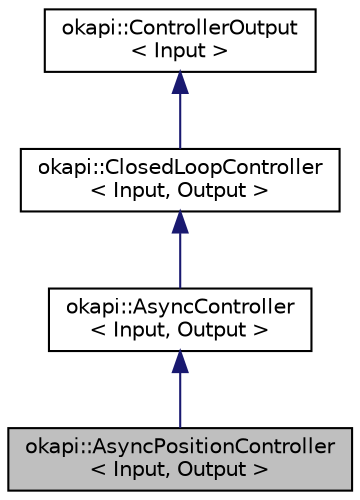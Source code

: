 digraph "okapi::AsyncPositionController&lt; Input, Output &gt;"
{
 // LATEX_PDF_SIZE
  edge [fontname="Helvetica",fontsize="10",labelfontname="Helvetica",labelfontsize="10"];
  node [fontname="Helvetica",fontsize="10",shape=record];
  Node1 [label="okapi::AsyncPositionController\l\< Input, Output \>",height=0.2,width=0.4,color="black", fillcolor="grey75", style="filled", fontcolor="black",tooltip=" "];
  Node2 -> Node1 [dir="back",color="midnightblue",fontsize="10",style="solid"];
  Node2 [label="okapi::AsyncController\l\< Input, Output \>",height=0.2,width=0.4,color="black", fillcolor="white", style="filled",URL="$classokapi_1_1AsyncController.html",tooltip=" "];
  Node3 -> Node2 [dir="back",color="midnightblue",fontsize="10",style="solid"];
  Node3 [label="okapi::ClosedLoopController\l\< Input, Output \>",height=0.2,width=0.4,color="black", fillcolor="white", style="filled",URL="$classokapi_1_1ClosedLoopController.html",tooltip=" "];
  Node4 -> Node3 [dir="back",color="midnightblue",fontsize="10",style="solid"];
  Node4 [label="okapi::ControllerOutput\l\< Input \>",height=0.2,width=0.4,color="black", fillcolor="white", style="filled",URL="$classokapi_1_1ControllerOutput.html",tooltip=" "];
}
